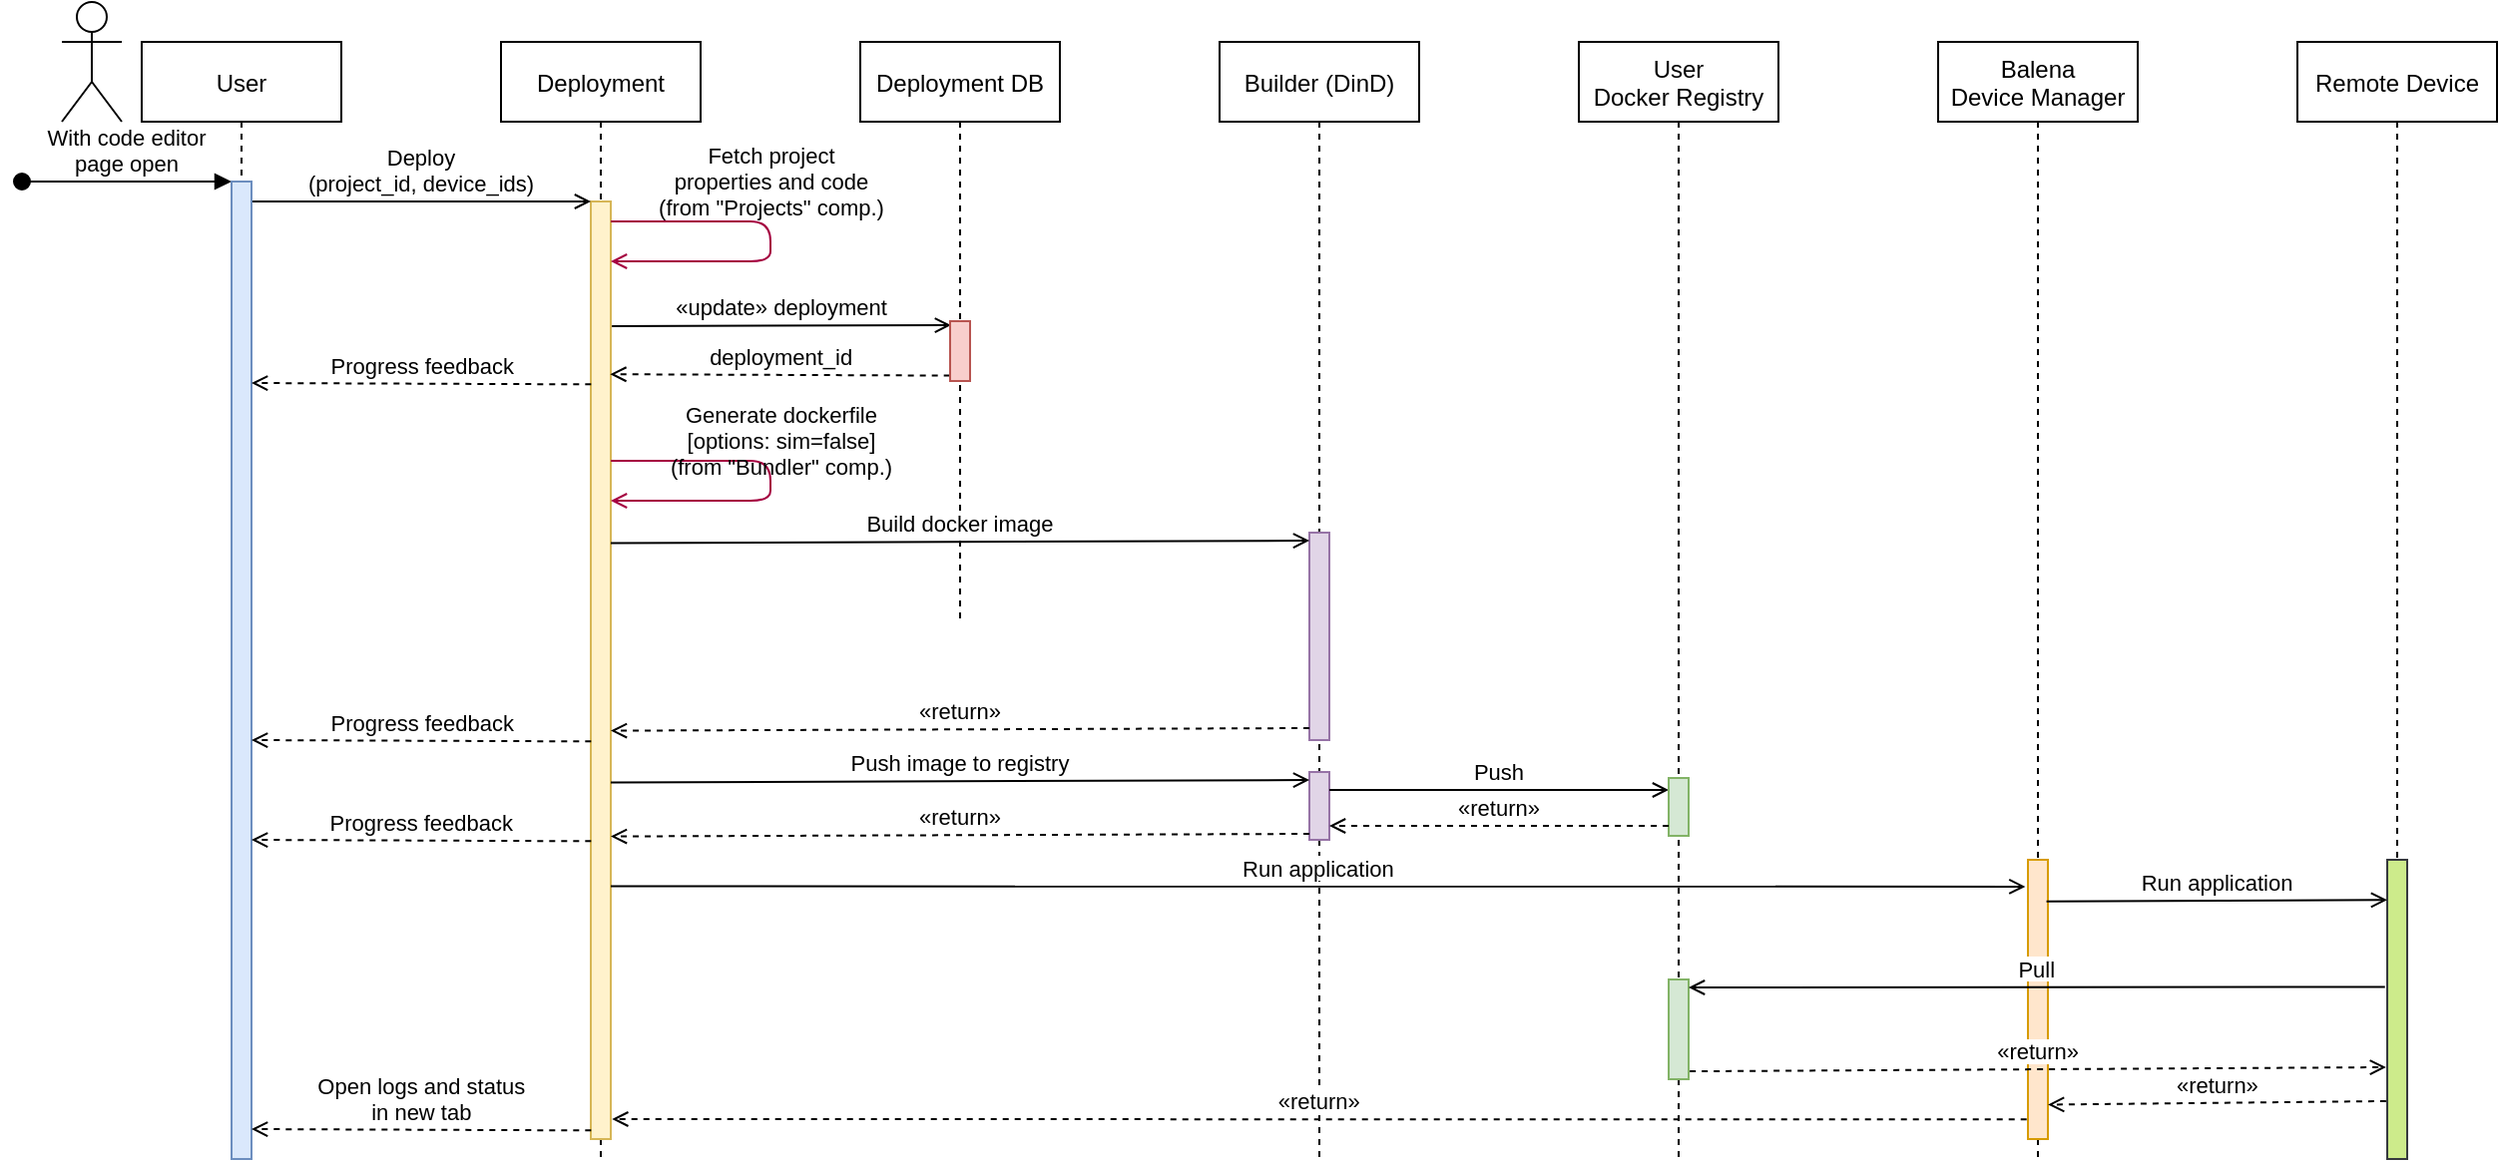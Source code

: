 <mxfile version="15.0.6" type="google"><diagram id="kgpKYQtTHZ0yAKxKKP6v" name="Page-1"><mxGraphModel dx="1483" dy="751" grid="1" gridSize="10" guides="1" tooltips="1" connect="1" arrows="1" fold="1" page="1" pageScale="1" pageWidth="850" pageHeight="1100" math="0" shadow="0"><root><mxCell id="0"/><mxCell id="1" parent="0"/><mxCell id="3nuBFxr9cyL0pnOWT2aG-1" value="User" style="shape=umlLifeline;perimeter=lifelinePerimeter;container=1;collapsible=0;recursiveResize=0;rounded=0;shadow=0;strokeWidth=1;" parent="1" vertex="1"><mxGeometry x="120" y="80" width="100" height="560" as="geometry"/></mxCell><mxCell id="3nuBFxr9cyL0pnOWT2aG-3" value="With code editor&#10;page open" style="verticalAlign=bottom;startArrow=oval;endArrow=block;startSize=8;shadow=0;strokeWidth=1;" parent="3nuBFxr9cyL0pnOWT2aG-1" edge="1"><mxGeometry relative="1" as="geometry"><mxPoint x="-60" y="70" as="sourcePoint"/><mxPoint x="45" y="70" as="targetPoint"/></mxGeometry></mxCell><mxCell id="3nuBFxr9cyL0pnOWT2aG-5" value="Deployment" style="shape=umlLifeline;perimeter=lifelinePerimeter;container=1;collapsible=0;recursiveResize=0;rounded=0;shadow=0;strokeWidth=1;" parent="1" vertex="1"><mxGeometry x="300" y="80" width="100" height="560" as="geometry"/></mxCell><mxCell id="3nuBFxr9cyL0pnOWT2aG-6" value="" style="points=[];perimeter=orthogonalPerimeter;rounded=0;shadow=0;strokeWidth=1;fillColor=#fff2cc;strokeColor=#d6b656;" parent="3nuBFxr9cyL0pnOWT2aG-5" vertex="1"><mxGeometry x="45" y="80" width="10" height="470" as="geometry"/></mxCell><mxCell id="3nuBFxr9cyL0pnOWT2aG-8" value="Deploy&#10;(project_id, device_ids)" style="verticalAlign=bottom;endArrow=open;entryX=0;entryY=0;shadow=0;strokeWidth=1;endFill=0;" parent="1" target="3nuBFxr9cyL0pnOWT2aG-6" edge="1"><mxGeometry relative="1" as="geometry"><mxPoint x="175" y="160" as="sourcePoint"/></mxGeometry></mxCell><mxCell id="eFpspM3lgiv4Yox5NazA-1" value="Deployment DB" style="shape=umlLifeline;perimeter=lifelinePerimeter;container=1;collapsible=0;recursiveResize=0;rounded=0;shadow=0;strokeWidth=1;" parent="1" vertex="1"><mxGeometry x="480" y="80" width="100" height="290" as="geometry"/></mxCell><mxCell id="eFpspM3lgiv4Yox5NazA-3" value="Builder (DinD)" style="shape=umlLifeline;perimeter=lifelinePerimeter;container=1;collapsible=0;recursiveResize=0;rounded=0;shadow=0;strokeWidth=1;" parent="1" vertex="1"><mxGeometry x="660" y="80" width="100" height="560" as="geometry"/></mxCell><mxCell id="eFpspM3lgiv4Yox5NazA-4" value="" style="points=[];perimeter=orthogonalPerimeter;rounded=0;shadow=0;strokeWidth=1;fillColor=#e1d5e7;strokeColor=#9673a6;" parent="eFpspM3lgiv4Yox5NazA-3" vertex="1"><mxGeometry x="45" y="246" width="10" height="104" as="geometry"/></mxCell><mxCell id="eFpspM3lgiv4Yox5NazA-28" value="" style="points=[];perimeter=orthogonalPerimeter;rounded=0;shadow=0;strokeWidth=1;fillColor=#e1d5e7;strokeColor=#9673a6;" parent="eFpspM3lgiv4Yox5NazA-3" vertex="1"><mxGeometry x="45" y="366" width="10" height="34" as="geometry"/></mxCell><mxCell id="eFpspM3lgiv4Yox5NazA-12" value="deployment_id" style="verticalAlign=bottom;endArrow=open;shadow=0;strokeWidth=1;endFill=0;entryX=0.968;entryY=0.02;entryDx=0;entryDy=0;entryPerimeter=0;exitX=-0.016;exitY=0.258;exitDx=0;exitDy=0;exitPerimeter=0;dashed=1;" parent="1" edge="1"><mxGeometry x="-0.007" relative="1" as="geometry"><mxPoint x="524.84" y="247.28" as="sourcePoint"/><mxPoint x="354.68" y="246.6" as="targetPoint"/><mxPoint as="offset"/></mxGeometry></mxCell><mxCell id="eFpspM3lgiv4Yox5NazA-15" value="Push" style="verticalAlign=bottom;endArrow=open;entryX=0;entryY=0;shadow=0;strokeWidth=1;endFill=0;" parent="1" edge="1"><mxGeometry relative="1" as="geometry"><mxPoint x="715" y="455" as="sourcePoint"/><mxPoint x="885" y="455" as="targetPoint"/></mxGeometry></mxCell><mxCell id="eFpspM3lgiv4Yox5NazA-22" value="Fetch project&lt;br&gt;properties and code&lt;br&gt;(from &quot;Projects&quot; comp.)" style="endArrow=open;html=1;shadow=0;labelBackgroundColor=none;edgeStyle=orthogonalEdgeStyle;endFill=0;fillColor=#d80073;strokeColor=#A50040;" parent="1" edge="1"><mxGeometry x="-0.111" y="-20" width="50" height="50" relative="1" as="geometry"><mxPoint x="355" y="170" as="sourcePoint"/><mxPoint x="355" y="190" as="targetPoint"/><Array as="points"><mxPoint x="435" y="170"/><mxPoint x="435" y="190"/></Array><mxPoint x="20" y="-20" as="offset"/></mxGeometry></mxCell><mxCell id="eFpspM3lgiv4Yox5NazA-34" value="" style="points=[];perimeter=orthogonalPerimeter;rounded=0;shadow=0;strokeWidth=1;fillColor=#dae8fc;strokeColor=#6c8ebf;" parent="1" vertex="1"><mxGeometry x="165" y="150" width="10" height="490" as="geometry"/></mxCell><mxCell id="eFpspM3lgiv4Yox5NazA-49" value="" style="shape=umlActor;verticalLabelPosition=bottom;verticalAlign=top;html=1;strokeColor=#000000;" parent="1" vertex="1"><mxGeometry x="80" y="60" width="30" height="60" as="geometry"/></mxCell><mxCell id="EIlar_SpnGzzbornJXaQ-1" value="User&#10;Docker Registry" style="shape=umlLifeline;perimeter=lifelinePerimeter;container=1;collapsible=0;recursiveResize=0;rounded=0;shadow=0;strokeWidth=1;" parent="1" vertex="1"><mxGeometry x="840" y="80" width="100" height="560" as="geometry"/></mxCell><mxCell id="EIlar_SpnGzzbornJXaQ-2" value="" style="points=[];perimeter=orthogonalPerimeter;rounded=0;shadow=0;strokeWidth=1;fillColor=#d5e8d4;strokeColor=#82b366;" parent="EIlar_SpnGzzbornJXaQ-1" vertex="1"><mxGeometry x="45" y="369" width="10" height="29" as="geometry"/></mxCell><mxCell id="EIlar_SpnGzzbornJXaQ-4" value="«update» deployment" style="verticalAlign=bottom;endArrow=open;shadow=0;strokeWidth=1;endFill=0;entryX=0.047;entryY=0.05;entryDx=0;entryDy=0;entryPerimeter=0;exitX=1.056;exitY=0.981;exitDx=0;exitDy=0;exitPerimeter=0;" parent="1" edge="1"><mxGeometry relative="1" as="geometry"><mxPoint x="355.56" y="222.48" as="sourcePoint"/><mxPoint x="525.47" y="222" as="targetPoint"/></mxGeometry></mxCell><mxCell id="EIlar_SpnGzzbornJXaQ-5" value="" style="points=[];perimeter=orthogonalPerimeter;rounded=0;shadow=0;strokeWidth=1;fillColor=#f8cecc;strokeColor=#b85450;" parent="1" vertex="1"><mxGeometry x="525" y="220" width="10" height="30" as="geometry"/></mxCell><mxCell id="EIlar_SpnGzzbornJXaQ-6" value="Progress feedback" style="verticalAlign=bottom;endArrow=open;shadow=0;strokeWidth=1;endFill=0;entryX=0.968;entryY=0.02;entryDx=0;entryDy=0;entryPerimeter=0;exitX=-0.016;exitY=0.258;exitDx=0;exitDy=0;exitPerimeter=0;dashed=1;" parent="1" edge="1"><mxGeometry x="-0.007" relative="1" as="geometry"><mxPoint x="345.16" y="251.68" as="sourcePoint"/><mxPoint x="175.0" y="251.0" as="targetPoint"/><mxPoint as="offset"/></mxGeometry></mxCell><mxCell id="EIlar_SpnGzzbornJXaQ-8" value="Build docker image" style="verticalAlign=bottom;endArrow=open;shadow=0;strokeWidth=1;endFill=0;exitX=1.056;exitY=0.981;exitDx=0;exitDy=0;exitPerimeter=0;entryX=0.013;entryY=0.073;entryDx=0;entryDy=0;entryPerimeter=0;" parent="1" edge="1"><mxGeometry relative="1" as="geometry"><mxPoint x="354.98" y="331.29" as="sourcePoint"/><mxPoint x="705.02" y="330.0" as="targetPoint"/></mxGeometry></mxCell><mxCell id="EIlar_SpnGzzbornJXaQ-9" value="Generate dockerfile&lt;br&gt;[options: sim=false]&lt;br&gt;(from &quot;Bundler&quot; comp.)" style="endArrow=open;html=1;shadow=0;edgeStyle=orthogonalEdgeStyle;endFill=0;labelBackgroundColor=none;fillColor=#d80073;strokeColor=#A50040;" parent="1" edge="1"><mxGeometry x="-0.111" y="11" width="50" height="50" relative="1" as="geometry"><mxPoint x="355" y="290" as="sourcePoint"/><mxPoint x="355" y="310" as="targetPoint"/><Array as="points"><mxPoint x="435" y="290"/><mxPoint x="435" y="310"/></Array><mxPoint x="-6" y="-10" as="offset"/></mxGeometry></mxCell><mxCell id="EIlar_SpnGzzbornJXaQ-10" value="«return»" style="verticalAlign=bottom;endArrow=open;shadow=0;strokeWidth=1;endFill=0;exitX=1.056;exitY=0.981;exitDx=0;exitDy=0;exitPerimeter=0;entryX=0.013;entryY=0.073;entryDx=0;entryDy=0;entryPerimeter=0;dashed=1;" parent="1" edge="1"><mxGeometry relative="1" as="geometry"><mxPoint x="705.02" y="424" as="sourcePoint"/><mxPoint x="354.98" y="425.29" as="targetPoint"/></mxGeometry></mxCell><mxCell id="EIlar_SpnGzzbornJXaQ-11" value="Progress feedback" style="verticalAlign=bottom;endArrow=open;shadow=0;strokeWidth=1;endFill=0;entryX=0.968;entryY=0.02;entryDx=0;entryDy=0;entryPerimeter=0;exitX=-0.016;exitY=0.258;exitDx=0;exitDy=0;exitPerimeter=0;dashed=1;" parent="1" edge="1"><mxGeometry x="-0.007" relative="1" as="geometry"><mxPoint x="345.16" y="430.68" as="sourcePoint"/><mxPoint x="175" y="430" as="targetPoint"/><mxPoint as="offset"/></mxGeometry></mxCell><mxCell id="EIlar_SpnGzzbornJXaQ-12" value="Push image to registry" style="verticalAlign=bottom;endArrow=open;shadow=0;strokeWidth=1;endFill=0;exitX=1.056;exitY=0.981;exitDx=0;exitDy=0;exitPerimeter=0;entryX=0.013;entryY=0.073;entryDx=0;entryDy=0;entryPerimeter=0;" parent="1" edge="1"><mxGeometry relative="1" as="geometry"><mxPoint x="354.98" y="451.29" as="sourcePoint"/><mxPoint x="705.02" y="450" as="targetPoint"/></mxGeometry></mxCell><mxCell id="EIlar_SpnGzzbornJXaQ-13" value="«return»" style="verticalAlign=bottom;endArrow=open;entryX=0;entryY=0;shadow=0;strokeWidth=1;endFill=0;dashed=1;" parent="1" edge="1"><mxGeometry relative="1" as="geometry"><mxPoint x="885" y="473" as="sourcePoint"/><mxPoint x="715" y="473" as="targetPoint"/></mxGeometry></mxCell><mxCell id="EIlar_SpnGzzbornJXaQ-14" value="«return»" style="verticalAlign=bottom;endArrow=open;shadow=0;strokeWidth=1;endFill=0;exitX=1.056;exitY=0.981;exitDx=0;exitDy=0;exitPerimeter=0;entryX=0.013;entryY=0.073;entryDx=0;entryDy=0;entryPerimeter=0;dashed=1;" parent="1" edge="1"><mxGeometry relative="1" as="geometry"><mxPoint x="705.02" y="477" as="sourcePoint"/><mxPoint x="354.98" y="478.29" as="targetPoint"/></mxGeometry></mxCell><mxCell id="EIlar_SpnGzzbornJXaQ-16" value="Balena&#10;Device Manager" style="shape=umlLifeline;perimeter=lifelinePerimeter;container=1;collapsible=0;recursiveResize=0;rounded=0;shadow=0;strokeWidth=1;" parent="1" vertex="1"><mxGeometry x="1020" y="80" width="100" height="560" as="geometry"/></mxCell><mxCell id="EIlar_SpnGzzbornJXaQ-18" value="" style="points=[];perimeter=orthogonalPerimeter;rounded=0;shadow=0;strokeWidth=1;fillColor=#ffe6cc;strokeColor=#d79b00;" parent="EIlar_SpnGzzbornJXaQ-16" vertex="1"><mxGeometry x="45" y="410" width="10" height="140" as="geometry"/></mxCell><mxCell id="EIlar_SpnGzzbornJXaQ-19" value="Run application" style="verticalAlign=bottom;endArrow=open;shadow=0;strokeWidth=1;endFill=0;exitX=1.056;exitY=0.981;exitDx=0;exitDy=0;exitPerimeter=0;entryX=-0.129;entryY=0.192;entryDx=0;entryDy=0;entryPerimeter=0;" parent="1" edge="1"><mxGeometry relative="1" as="geometry"><mxPoint x="354.98" y="503.29" as="sourcePoint"/><mxPoint x="1063.71" y="503.448" as="targetPoint"/></mxGeometry></mxCell><mxCell id="EIlar_SpnGzzbornJXaQ-21" value="Progress feedback" style="verticalAlign=bottom;endArrow=open;shadow=0;strokeWidth=1;endFill=0;entryX=0.968;entryY=0.02;entryDx=0;entryDy=0;entryPerimeter=0;exitX=-0.016;exitY=0.258;exitDx=0;exitDy=0;exitPerimeter=0;dashed=1;" parent="1" edge="1"><mxGeometry x="0.001" relative="1" as="geometry"><mxPoint x="345.16" y="480.68" as="sourcePoint"/><mxPoint x="175" y="480" as="targetPoint"/><mxPoint as="offset"/></mxGeometry></mxCell><mxCell id="EIlar_SpnGzzbornJXaQ-24" value="" style="points=[];perimeter=orthogonalPerimeter;rounded=0;shadow=0;strokeWidth=1;fillColor=#d5e8d4;strokeColor=#82b366;" parent="1" vertex="1"><mxGeometry x="885" y="550" width="10" height="50" as="geometry"/></mxCell><mxCell id="EIlar_SpnGzzbornJXaQ-26" value="«return»" style="verticalAlign=bottom;endArrow=open;shadow=0;strokeWidth=1;endFill=0;exitX=1.056;exitY=0.981;exitDx=0;exitDy=0;exitPerimeter=0;entryX=-0.129;entryY=0.192;entryDx=0;entryDy=0;entryPerimeter=0;dashed=1;" parent="1" edge="1"><mxGeometry relative="1" as="geometry"><mxPoint x="1064.36" y="620.158" as="sourcePoint"/><mxPoint x="355.63" y="620" as="targetPoint"/></mxGeometry></mxCell><mxCell id="EIlar_SpnGzzbornJXaQ-28" value="Open logs and status&#10;in new tab" style="verticalAlign=bottom;endArrow=open;shadow=0;strokeWidth=1;endFill=0;entryX=0.968;entryY=0.02;entryDx=0;entryDy=0;entryPerimeter=0;exitX=-0.016;exitY=0.258;exitDx=0;exitDy=0;exitPerimeter=0;dashed=1;" parent="1" edge="1"><mxGeometry x="0.001" relative="1" as="geometry"><mxPoint x="345.16" y="625.68" as="sourcePoint"/><mxPoint x="175" y="625" as="targetPoint"/><mxPoint as="offset"/></mxGeometry></mxCell><mxCell id="payoTf_RDflHxDYvgAl1-1" value="Remote Device" style="shape=umlLifeline;perimeter=lifelinePerimeter;container=1;collapsible=0;recursiveResize=0;rounded=0;shadow=0;strokeWidth=1;" parent="1" vertex="1"><mxGeometry x="1200" y="80" width="100" height="560" as="geometry"/></mxCell><mxCell id="payoTf_RDflHxDYvgAl1-2" value="" style="points=[];perimeter=orthogonalPerimeter;rounded=0;shadow=0;strokeWidth=1;fillColor=#cdeb8b;strokeColor=#36393d;" parent="payoTf_RDflHxDYvgAl1-1" vertex="1"><mxGeometry x="45" y="410" width="10" height="150" as="geometry"/></mxCell><mxCell id="payoTf_RDflHxDYvgAl1-3" value="Run application" style="verticalAlign=bottom;endArrow=open;shadow=0;strokeWidth=1;endFill=0;entryX=-0.129;entryY=0.192;entryDx=0;entryDy=0;entryPerimeter=0;exitX=0.928;exitY=0.139;exitDx=0;exitDy=0;exitPerimeter=0;" parent="1" edge="1"><mxGeometry relative="1" as="geometry"><mxPoint x="1074.28" y="510.85" as="sourcePoint"/><mxPoint x="1245" y="510.158" as="targetPoint"/></mxGeometry></mxCell><mxCell id="payoTf_RDflHxDYvgAl1-4" value="Pull" style="verticalAlign=bottom;endArrow=open;entryX=0;entryY=0;shadow=0;strokeWidth=1;endFill=0;exitX=-0.113;exitY=0.425;exitDx=0;exitDy=0;exitPerimeter=0;" parent="1" edge="1"><mxGeometry relative="1" as="geometry"><mxPoint x="1243.87" y="553.75" as="sourcePoint"/><mxPoint x="895" y="554" as="targetPoint"/></mxGeometry></mxCell><mxCell id="payoTf_RDflHxDYvgAl1-5" value="«return»" style="verticalAlign=bottom;endArrow=open;entryX=-0.113;entryY=0.553;shadow=0;strokeWidth=1;endFill=0;dashed=1;entryDx=0;entryDy=0;entryPerimeter=0;" parent="1" edge="1"><mxGeometry relative="1" as="geometry"><mxPoint x="895.57" y="596.05" as="sourcePoint"/><mxPoint x="1244.44" y="594.0" as="targetPoint"/></mxGeometry></mxCell><mxCell id="payoTf_RDflHxDYvgAl1-7" value="«return»" style="verticalAlign=bottom;endArrow=open;entryX=1.005;entryY=0.891;shadow=0;strokeWidth=1;endFill=0;dashed=1;entryDx=0;entryDy=0;entryPerimeter=0;" parent="1" edge="1"><mxGeometry relative="1" as="geometry"><mxPoint x="1244.44" y="611.0" as="sourcePoint"/><mxPoint x="1075.05" y="612.74" as="targetPoint"/></mxGeometry></mxCell></root></mxGraphModel></diagram></mxfile>